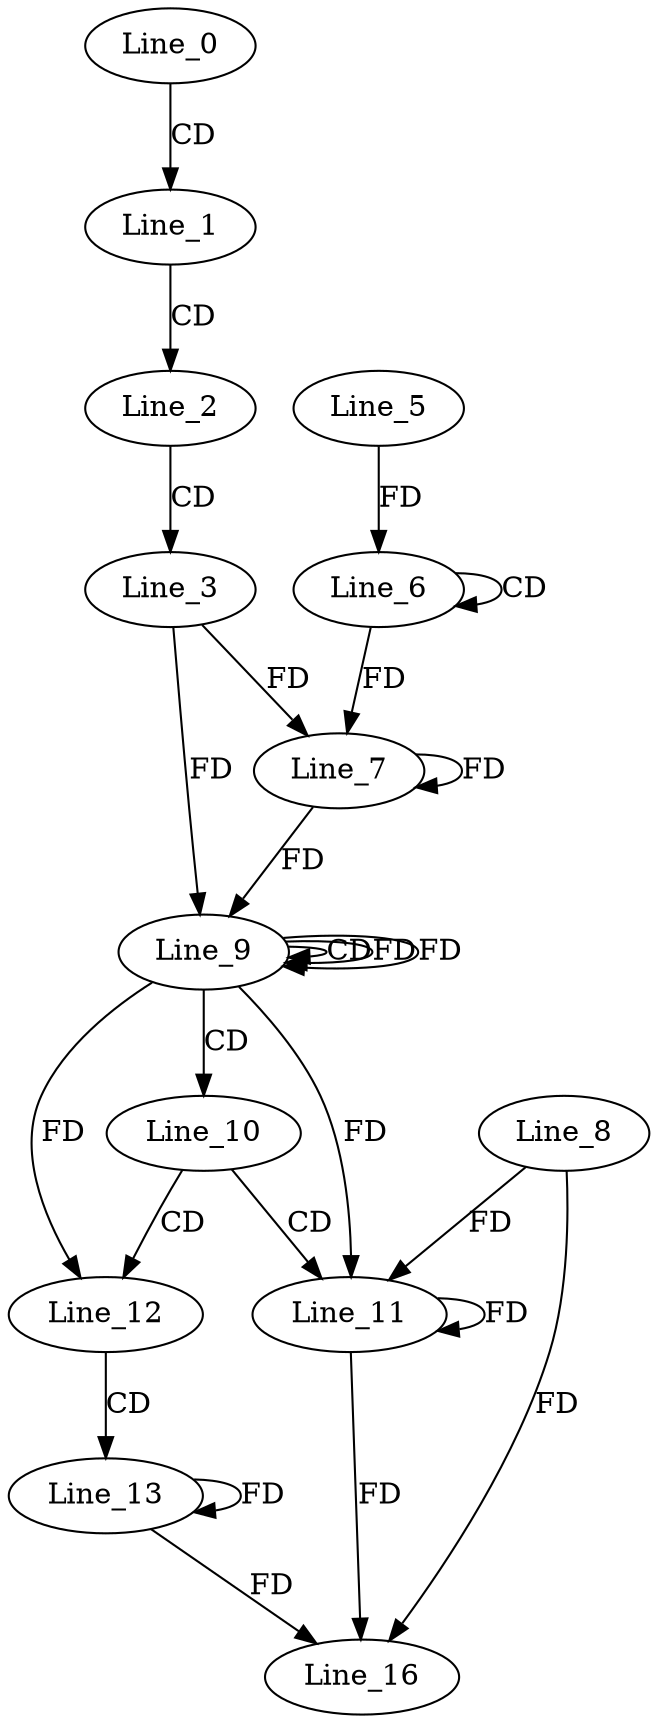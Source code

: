 digraph G {
  Line_0;
  Line_1;
  Line_2;
  Line_3;
  Line_6;
  Line_6;
  Line_5;
  Line_7;
  Line_7;
  Line_9;
  Line_9;
  Line_9;
  Line_10;
  Line_11;
  Line_8;
  Line_12;
  Line_12;
  Line_13;
  Line_16;
  Line_0 -> Line_1 [ label="CD" ];
  Line_1 -> Line_2 [ label="CD" ];
  Line_2 -> Line_3 [ label="CD" ];
  Line_6 -> Line_6 [ label="CD" ];
  Line_5 -> Line_6 [ label="FD" ];
  Line_3 -> Line_7 [ label="FD" ];
  Line_7 -> Line_7 [ label="FD" ];
  Line_6 -> Line_7 [ label="FD" ];
  Line_3 -> Line_9 [ label="FD" ];
  Line_7 -> Line_9 [ label="FD" ];
  Line_9 -> Line_9 [ label="CD" ];
  Line_9 -> Line_9 [ label="FD" ];
  Line_9 -> Line_10 [ label="CD" ];
  Line_10 -> Line_11 [ label="CD" ];
  Line_11 -> Line_11 [ label="FD" ];
  Line_8 -> Line_11 [ label="FD" ];
  Line_9 -> Line_11 [ label="FD" ];
  Line_10 -> Line_12 [ label="CD" ];
  Line_9 -> Line_12 [ label="FD" ];
  Line_12 -> Line_13 [ label="CD" ];
  Line_13 -> Line_13 [ label="FD" ];
  Line_11 -> Line_16 [ label="FD" ];
  Line_13 -> Line_16 [ label="FD" ];
  Line_8 -> Line_16 [ label="FD" ];
  Line_9 -> Line_9 [ label="FD" ];
}
